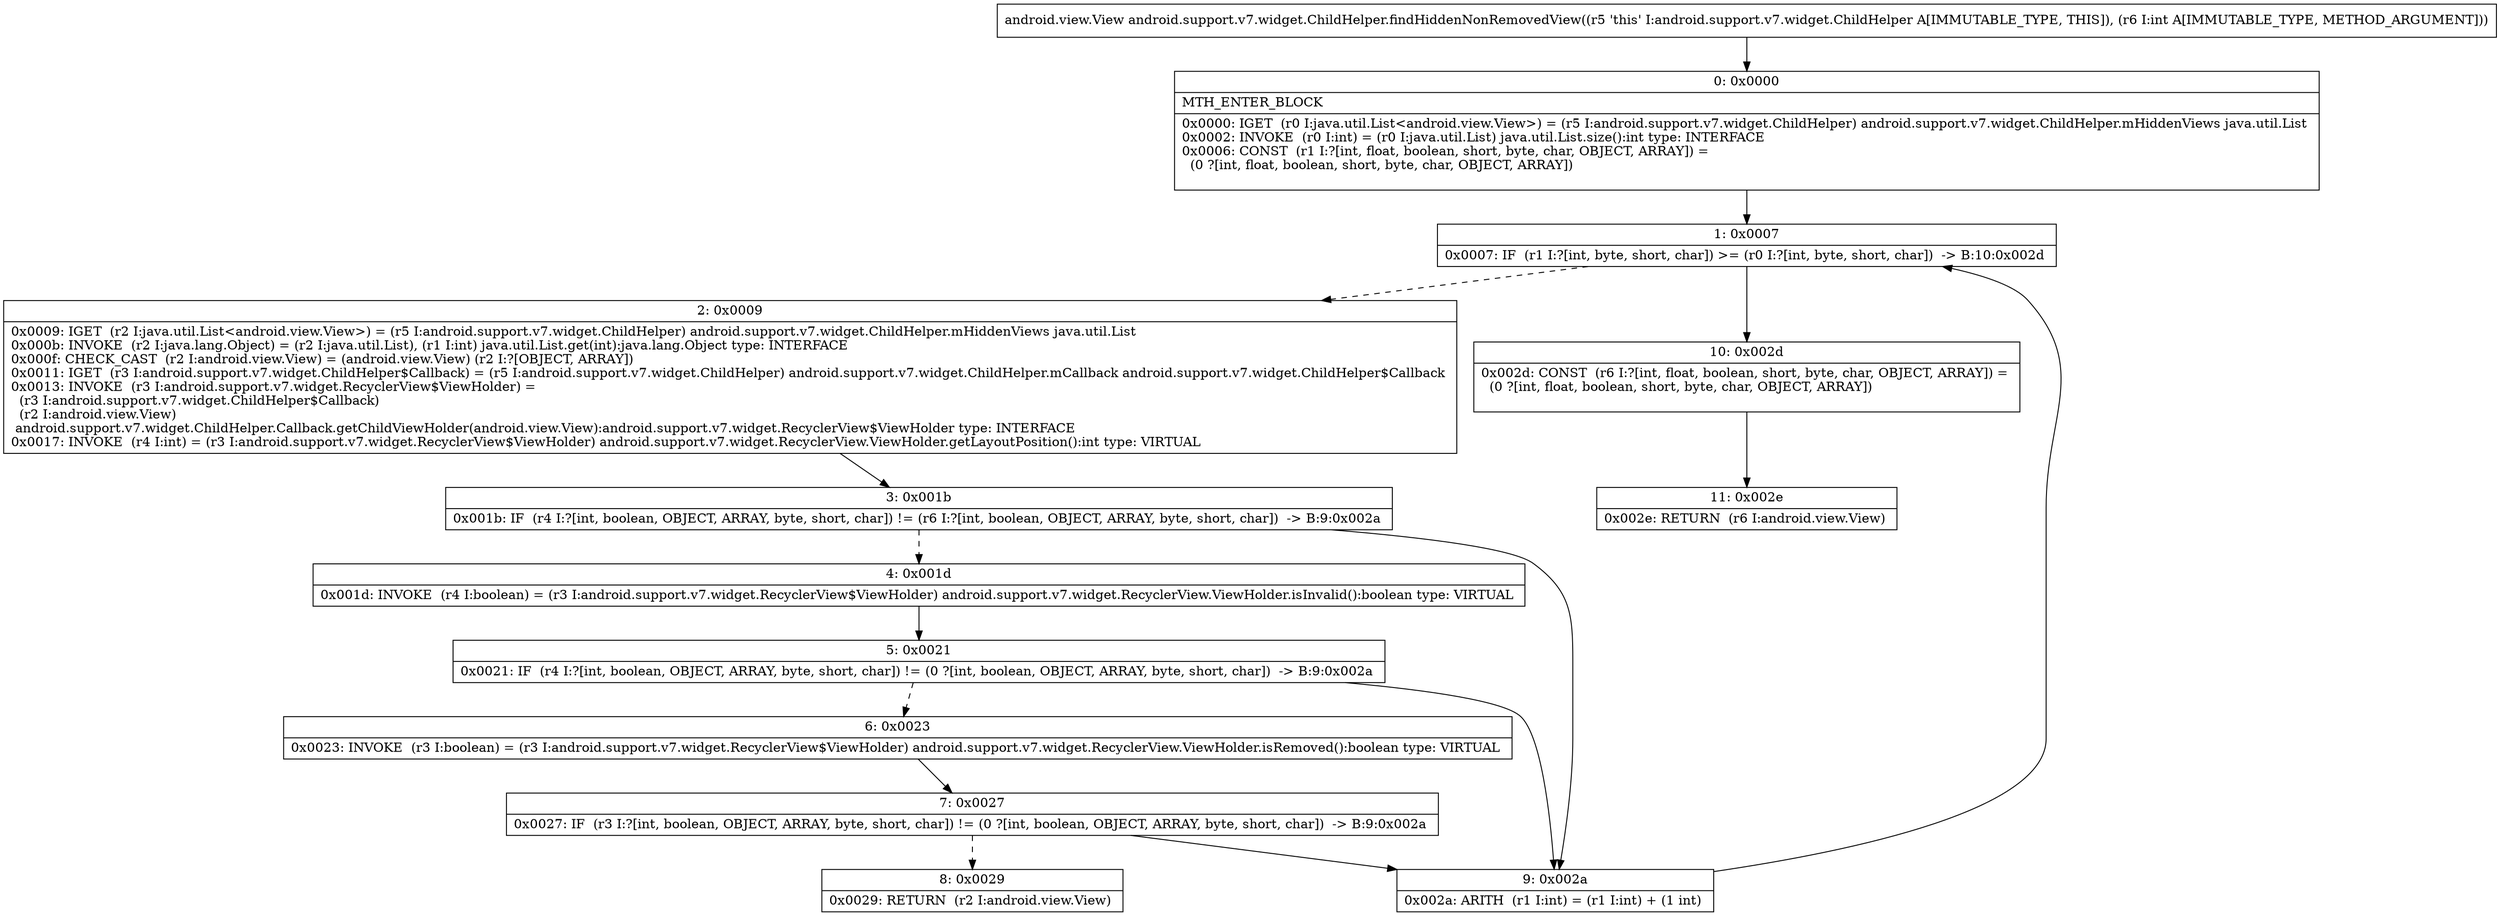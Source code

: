 digraph "CFG forandroid.support.v7.widget.ChildHelper.findHiddenNonRemovedView(I)Landroid\/view\/View;" {
Node_0 [shape=record,label="{0\:\ 0x0000|MTH_ENTER_BLOCK\l|0x0000: IGET  (r0 I:java.util.List\<android.view.View\>) = (r5 I:android.support.v7.widget.ChildHelper) android.support.v7.widget.ChildHelper.mHiddenViews java.util.List \l0x0002: INVOKE  (r0 I:int) = (r0 I:java.util.List) java.util.List.size():int type: INTERFACE \l0x0006: CONST  (r1 I:?[int, float, boolean, short, byte, char, OBJECT, ARRAY]) = \l  (0 ?[int, float, boolean, short, byte, char, OBJECT, ARRAY])\l \l}"];
Node_1 [shape=record,label="{1\:\ 0x0007|0x0007: IF  (r1 I:?[int, byte, short, char]) \>= (r0 I:?[int, byte, short, char])  \-\> B:10:0x002d \l}"];
Node_2 [shape=record,label="{2\:\ 0x0009|0x0009: IGET  (r2 I:java.util.List\<android.view.View\>) = (r5 I:android.support.v7.widget.ChildHelper) android.support.v7.widget.ChildHelper.mHiddenViews java.util.List \l0x000b: INVOKE  (r2 I:java.lang.Object) = (r2 I:java.util.List), (r1 I:int) java.util.List.get(int):java.lang.Object type: INTERFACE \l0x000f: CHECK_CAST  (r2 I:android.view.View) = (android.view.View) (r2 I:?[OBJECT, ARRAY]) \l0x0011: IGET  (r3 I:android.support.v7.widget.ChildHelper$Callback) = (r5 I:android.support.v7.widget.ChildHelper) android.support.v7.widget.ChildHelper.mCallback android.support.v7.widget.ChildHelper$Callback \l0x0013: INVOKE  (r3 I:android.support.v7.widget.RecyclerView$ViewHolder) = \l  (r3 I:android.support.v7.widget.ChildHelper$Callback)\l  (r2 I:android.view.View)\l android.support.v7.widget.ChildHelper.Callback.getChildViewHolder(android.view.View):android.support.v7.widget.RecyclerView$ViewHolder type: INTERFACE \l0x0017: INVOKE  (r4 I:int) = (r3 I:android.support.v7.widget.RecyclerView$ViewHolder) android.support.v7.widget.RecyclerView.ViewHolder.getLayoutPosition():int type: VIRTUAL \l}"];
Node_3 [shape=record,label="{3\:\ 0x001b|0x001b: IF  (r4 I:?[int, boolean, OBJECT, ARRAY, byte, short, char]) != (r6 I:?[int, boolean, OBJECT, ARRAY, byte, short, char])  \-\> B:9:0x002a \l}"];
Node_4 [shape=record,label="{4\:\ 0x001d|0x001d: INVOKE  (r4 I:boolean) = (r3 I:android.support.v7.widget.RecyclerView$ViewHolder) android.support.v7.widget.RecyclerView.ViewHolder.isInvalid():boolean type: VIRTUAL \l}"];
Node_5 [shape=record,label="{5\:\ 0x0021|0x0021: IF  (r4 I:?[int, boolean, OBJECT, ARRAY, byte, short, char]) != (0 ?[int, boolean, OBJECT, ARRAY, byte, short, char])  \-\> B:9:0x002a \l}"];
Node_6 [shape=record,label="{6\:\ 0x0023|0x0023: INVOKE  (r3 I:boolean) = (r3 I:android.support.v7.widget.RecyclerView$ViewHolder) android.support.v7.widget.RecyclerView.ViewHolder.isRemoved():boolean type: VIRTUAL \l}"];
Node_7 [shape=record,label="{7\:\ 0x0027|0x0027: IF  (r3 I:?[int, boolean, OBJECT, ARRAY, byte, short, char]) != (0 ?[int, boolean, OBJECT, ARRAY, byte, short, char])  \-\> B:9:0x002a \l}"];
Node_8 [shape=record,label="{8\:\ 0x0029|0x0029: RETURN  (r2 I:android.view.View) \l}"];
Node_9 [shape=record,label="{9\:\ 0x002a|0x002a: ARITH  (r1 I:int) = (r1 I:int) + (1 int) \l}"];
Node_10 [shape=record,label="{10\:\ 0x002d|0x002d: CONST  (r6 I:?[int, float, boolean, short, byte, char, OBJECT, ARRAY]) = \l  (0 ?[int, float, boolean, short, byte, char, OBJECT, ARRAY])\l \l}"];
Node_11 [shape=record,label="{11\:\ 0x002e|0x002e: RETURN  (r6 I:android.view.View) \l}"];
MethodNode[shape=record,label="{android.view.View android.support.v7.widget.ChildHelper.findHiddenNonRemovedView((r5 'this' I:android.support.v7.widget.ChildHelper A[IMMUTABLE_TYPE, THIS]), (r6 I:int A[IMMUTABLE_TYPE, METHOD_ARGUMENT])) }"];
MethodNode -> Node_0;
Node_0 -> Node_1;
Node_1 -> Node_2[style=dashed];
Node_1 -> Node_10;
Node_2 -> Node_3;
Node_3 -> Node_4[style=dashed];
Node_3 -> Node_9;
Node_4 -> Node_5;
Node_5 -> Node_6[style=dashed];
Node_5 -> Node_9;
Node_6 -> Node_7;
Node_7 -> Node_8[style=dashed];
Node_7 -> Node_9;
Node_9 -> Node_1;
Node_10 -> Node_11;
}

